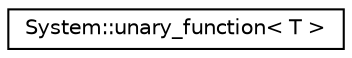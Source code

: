 digraph G
{
  edge [fontname="Helvetica",fontsize="10",labelfontname="Helvetica",labelfontsize="10"];
  node [fontname="Helvetica",fontsize="10",shape=record];
  rankdir="LR";
  Node1 [label="System::unary_function\< T \>",height=0.2,width=0.4,color="black", fillcolor="white", style="filled",URL="$class_system_1_1unary__function.html"];
}
